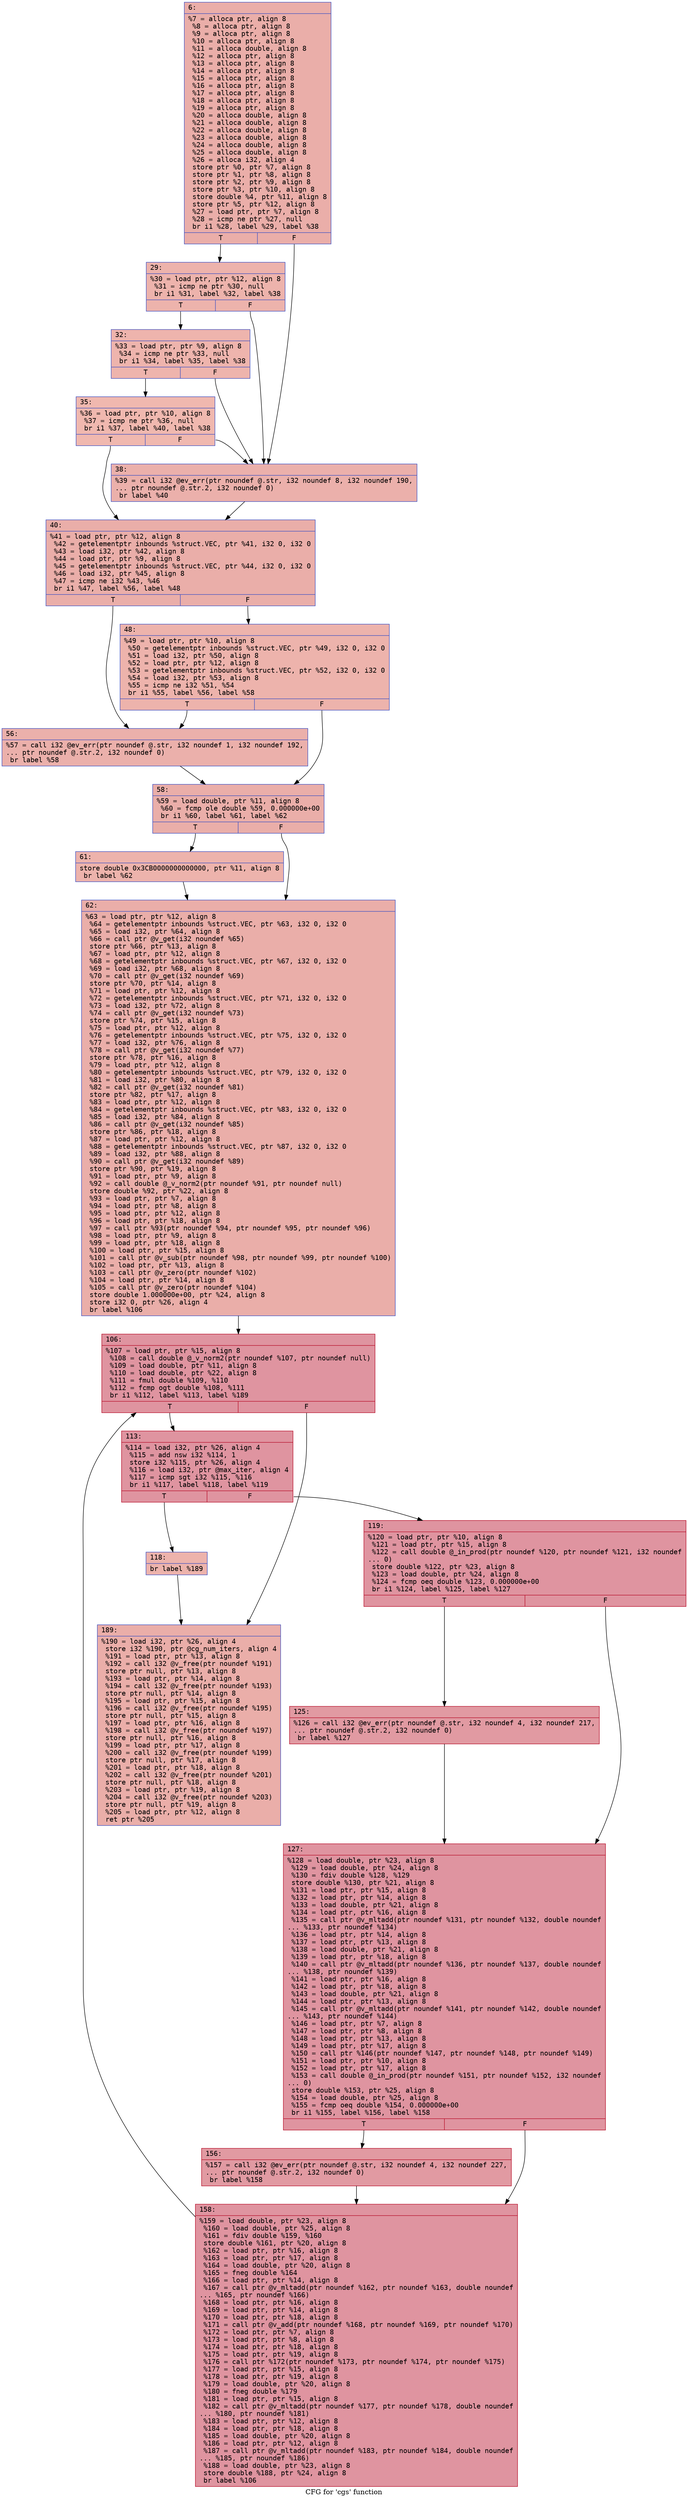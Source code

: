 digraph "CFG for 'cgs' function" {
	label="CFG for 'cgs' function";

	Node0x6000023ee710 [shape=record,color="#3d50c3ff", style=filled, fillcolor="#d0473d70" fontname="Courier",label="{6:\l|  %7 = alloca ptr, align 8\l  %8 = alloca ptr, align 8\l  %9 = alloca ptr, align 8\l  %10 = alloca ptr, align 8\l  %11 = alloca double, align 8\l  %12 = alloca ptr, align 8\l  %13 = alloca ptr, align 8\l  %14 = alloca ptr, align 8\l  %15 = alloca ptr, align 8\l  %16 = alloca ptr, align 8\l  %17 = alloca ptr, align 8\l  %18 = alloca ptr, align 8\l  %19 = alloca ptr, align 8\l  %20 = alloca double, align 8\l  %21 = alloca double, align 8\l  %22 = alloca double, align 8\l  %23 = alloca double, align 8\l  %24 = alloca double, align 8\l  %25 = alloca double, align 8\l  %26 = alloca i32, align 4\l  store ptr %0, ptr %7, align 8\l  store ptr %1, ptr %8, align 8\l  store ptr %2, ptr %9, align 8\l  store ptr %3, ptr %10, align 8\l  store double %4, ptr %11, align 8\l  store ptr %5, ptr %12, align 8\l  %27 = load ptr, ptr %7, align 8\l  %28 = icmp ne ptr %27, null\l  br i1 %28, label %29, label %38\l|{<s0>T|<s1>F}}"];
	Node0x6000023ee710:s0 -> Node0x6000023ee760[tooltip="6 -> 29\nProbability 62.50%" ];
	Node0x6000023ee710:s1 -> Node0x6000023ee850[tooltip="6 -> 38\nProbability 37.50%" ];
	Node0x6000023ee760 [shape=record,color="#3d50c3ff", style=filled, fillcolor="#d6524470" fontname="Courier",label="{29:\l|  %30 = load ptr, ptr %12, align 8\l  %31 = icmp ne ptr %30, null\l  br i1 %31, label %32, label %38\l|{<s0>T|<s1>F}}"];
	Node0x6000023ee760:s0 -> Node0x6000023ee7b0[tooltip="29 -> 32\nProbability 62.50%" ];
	Node0x6000023ee760:s1 -> Node0x6000023ee850[tooltip="29 -> 38\nProbability 37.50%" ];
	Node0x6000023ee7b0 [shape=record,color="#3d50c3ff", style=filled, fillcolor="#d8564670" fontname="Courier",label="{32:\l|  %33 = load ptr, ptr %9, align 8\l  %34 = icmp ne ptr %33, null\l  br i1 %34, label %35, label %38\l|{<s0>T|<s1>F}}"];
	Node0x6000023ee7b0:s0 -> Node0x6000023ee800[tooltip="32 -> 35\nProbability 62.50%" ];
	Node0x6000023ee7b0:s1 -> Node0x6000023ee850[tooltip="32 -> 38\nProbability 37.50%" ];
	Node0x6000023ee800 [shape=record,color="#3d50c3ff", style=filled, fillcolor="#dc5d4a70" fontname="Courier",label="{35:\l|  %36 = load ptr, ptr %10, align 8\l  %37 = icmp ne ptr %36, null\l  br i1 %37, label %40, label %38\l|{<s0>T|<s1>F}}"];
	Node0x6000023ee800:s0 -> Node0x6000023ee8a0[tooltip="35 -> 40\nProbability 62.50%" ];
	Node0x6000023ee800:s1 -> Node0x6000023ee850[tooltip="35 -> 38\nProbability 37.50%" ];
	Node0x6000023ee850 [shape=record,color="#3d50c3ff", style=filled, fillcolor="#d24b4070" fontname="Courier",label="{38:\l|  %39 = call i32 @ev_err(ptr noundef @.str, i32 noundef 8, i32 noundef 190,\l... ptr noundef @.str.2, i32 noundef 0)\l  br label %40\l}"];
	Node0x6000023ee850 -> Node0x6000023ee8a0[tooltip="38 -> 40\nProbability 100.00%" ];
	Node0x6000023ee8a0 [shape=record,color="#3d50c3ff", style=filled, fillcolor="#d0473d70" fontname="Courier",label="{40:\l|  %41 = load ptr, ptr %12, align 8\l  %42 = getelementptr inbounds %struct.VEC, ptr %41, i32 0, i32 0\l  %43 = load i32, ptr %42, align 8\l  %44 = load ptr, ptr %9, align 8\l  %45 = getelementptr inbounds %struct.VEC, ptr %44, i32 0, i32 0\l  %46 = load i32, ptr %45, align 8\l  %47 = icmp ne i32 %43, %46\l  br i1 %47, label %56, label %48\l|{<s0>T|<s1>F}}"];
	Node0x6000023ee8a0:s0 -> Node0x6000023ee940[tooltip="40 -> 56\nProbability 50.00%" ];
	Node0x6000023ee8a0:s1 -> Node0x6000023ee8f0[tooltip="40 -> 48\nProbability 50.00%" ];
	Node0x6000023ee8f0 [shape=record,color="#3d50c3ff", style=filled, fillcolor="#d6524470" fontname="Courier",label="{48:\l|  %49 = load ptr, ptr %10, align 8\l  %50 = getelementptr inbounds %struct.VEC, ptr %49, i32 0, i32 0\l  %51 = load i32, ptr %50, align 8\l  %52 = load ptr, ptr %12, align 8\l  %53 = getelementptr inbounds %struct.VEC, ptr %52, i32 0, i32 0\l  %54 = load i32, ptr %53, align 8\l  %55 = icmp ne i32 %51, %54\l  br i1 %55, label %56, label %58\l|{<s0>T|<s1>F}}"];
	Node0x6000023ee8f0:s0 -> Node0x6000023ee940[tooltip="48 -> 56\nProbability 50.00%" ];
	Node0x6000023ee8f0:s1 -> Node0x6000023ee990[tooltip="48 -> 58\nProbability 50.00%" ];
	Node0x6000023ee940 [shape=record,color="#3d50c3ff", style=filled, fillcolor="#d24b4070" fontname="Courier",label="{56:\l|  %57 = call i32 @ev_err(ptr noundef @.str, i32 noundef 1, i32 noundef 192,\l... ptr noundef @.str.2, i32 noundef 0)\l  br label %58\l}"];
	Node0x6000023ee940 -> Node0x6000023ee990[tooltip="56 -> 58\nProbability 100.00%" ];
	Node0x6000023ee990 [shape=record,color="#3d50c3ff", style=filled, fillcolor="#d0473d70" fontname="Courier",label="{58:\l|  %59 = load double, ptr %11, align 8\l  %60 = fcmp ole double %59, 0.000000e+00\l  br i1 %60, label %61, label %62\l|{<s0>T|<s1>F}}"];
	Node0x6000023ee990:s0 -> Node0x6000023ee9e0[tooltip="58 -> 61\nProbability 50.00%" ];
	Node0x6000023ee990:s1 -> Node0x6000023eea30[tooltip="58 -> 62\nProbability 50.00%" ];
	Node0x6000023ee9e0 [shape=record,color="#3d50c3ff", style=filled, fillcolor="#d6524470" fontname="Courier",label="{61:\l|  store double 0x3CB0000000000000, ptr %11, align 8\l  br label %62\l}"];
	Node0x6000023ee9e0 -> Node0x6000023eea30[tooltip="61 -> 62\nProbability 100.00%" ];
	Node0x6000023eea30 [shape=record,color="#3d50c3ff", style=filled, fillcolor="#d0473d70" fontname="Courier",label="{62:\l|  %63 = load ptr, ptr %12, align 8\l  %64 = getelementptr inbounds %struct.VEC, ptr %63, i32 0, i32 0\l  %65 = load i32, ptr %64, align 8\l  %66 = call ptr @v_get(i32 noundef %65)\l  store ptr %66, ptr %13, align 8\l  %67 = load ptr, ptr %12, align 8\l  %68 = getelementptr inbounds %struct.VEC, ptr %67, i32 0, i32 0\l  %69 = load i32, ptr %68, align 8\l  %70 = call ptr @v_get(i32 noundef %69)\l  store ptr %70, ptr %14, align 8\l  %71 = load ptr, ptr %12, align 8\l  %72 = getelementptr inbounds %struct.VEC, ptr %71, i32 0, i32 0\l  %73 = load i32, ptr %72, align 8\l  %74 = call ptr @v_get(i32 noundef %73)\l  store ptr %74, ptr %15, align 8\l  %75 = load ptr, ptr %12, align 8\l  %76 = getelementptr inbounds %struct.VEC, ptr %75, i32 0, i32 0\l  %77 = load i32, ptr %76, align 8\l  %78 = call ptr @v_get(i32 noundef %77)\l  store ptr %78, ptr %16, align 8\l  %79 = load ptr, ptr %12, align 8\l  %80 = getelementptr inbounds %struct.VEC, ptr %79, i32 0, i32 0\l  %81 = load i32, ptr %80, align 8\l  %82 = call ptr @v_get(i32 noundef %81)\l  store ptr %82, ptr %17, align 8\l  %83 = load ptr, ptr %12, align 8\l  %84 = getelementptr inbounds %struct.VEC, ptr %83, i32 0, i32 0\l  %85 = load i32, ptr %84, align 8\l  %86 = call ptr @v_get(i32 noundef %85)\l  store ptr %86, ptr %18, align 8\l  %87 = load ptr, ptr %12, align 8\l  %88 = getelementptr inbounds %struct.VEC, ptr %87, i32 0, i32 0\l  %89 = load i32, ptr %88, align 8\l  %90 = call ptr @v_get(i32 noundef %89)\l  store ptr %90, ptr %19, align 8\l  %91 = load ptr, ptr %9, align 8\l  %92 = call double @_v_norm2(ptr noundef %91, ptr noundef null)\l  store double %92, ptr %22, align 8\l  %93 = load ptr, ptr %7, align 8\l  %94 = load ptr, ptr %8, align 8\l  %95 = load ptr, ptr %12, align 8\l  %96 = load ptr, ptr %18, align 8\l  %97 = call ptr %93(ptr noundef %94, ptr noundef %95, ptr noundef %96)\l  %98 = load ptr, ptr %9, align 8\l  %99 = load ptr, ptr %18, align 8\l  %100 = load ptr, ptr %15, align 8\l  %101 = call ptr @v_sub(ptr noundef %98, ptr noundef %99, ptr noundef %100)\l  %102 = load ptr, ptr %13, align 8\l  %103 = call ptr @v_zero(ptr noundef %102)\l  %104 = load ptr, ptr %14, align 8\l  %105 = call ptr @v_zero(ptr noundef %104)\l  store double 1.000000e+00, ptr %24, align 8\l  store i32 0, ptr %26, align 4\l  br label %106\l}"];
	Node0x6000023eea30 -> Node0x6000023eea80[tooltip="62 -> 106\nProbability 100.00%" ];
	Node0x6000023eea80 [shape=record,color="#b70d28ff", style=filled, fillcolor="#b70d2870" fontname="Courier",label="{106:\l|  %107 = load ptr, ptr %15, align 8\l  %108 = call double @_v_norm2(ptr noundef %107, ptr noundef null)\l  %109 = load double, ptr %11, align 8\l  %110 = load double, ptr %22, align 8\l  %111 = fmul double %109, %110\l  %112 = fcmp ogt double %108, %111\l  br i1 %112, label %113, label %189\l|{<s0>T|<s1>F}}"];
	Node0x6000023eea80:s0 -> Node0x6000023eead0[tooltip="106 -> 113\nProbability 96.88%" ];
	Node0x6000023eea80:s1 -> Node0x6000023eed00[tooltip="106 -> 189\nProbability 3.12%" ];
	Node0x6000023eead0 [shape=record,color="#b70d28ff", style=filled, fillcolor="#b70d2870" fontname="Courier",label="{113:\l|  %114 = load i32, ptr %26, align 4\l  %115 = add nsw i32 %114, 1\l  store i32 %115, ptr %26, align 4\l  %116 = load i32, ptr @max_iter, align 4\l  %117 = icmp sgt i32 %115, %116\l  br i1 %117, label %118, label %119\l|{<s0>T|<s1>F}}"];
	Node0x6000023eead0:s0 -> Node0x6000023eeb20[tooltip="113 -> 118\nProbability 3.12%" ];
	Node0x6000023eead0:s1 -> Node0x6000023eeb70[tooltip="113 -> 119\nProbability 96.88%" ];
	Node0x6000023eeb20 [shape=record,color="#3d50c3ff", style=filled, fillcolor="#d6524470" fontname="Courier",label="{118:\l|  br label %189\l}"];
	Node0x6000023eeb20 -> Node0x6000023eed00[tooltip="118 -> 189\nProbability 100.00%" ];
	Node0x6000023eeb70 [shape=record,color="#b70d28ff", style=filled, fillcolor="#b70d2870" fontname="Courier",label="{119:\l|  %120 = load ptr, ptr %10, align 8\l  %121 = load ptr, ptr %15, align 8\l  %122 = call double @_in_prod(ptr noundef %120, ptr noundef %121, i32 noundef\l... 0)\l  store double %122, ptr %23, align 8\l  %123 = load double, ptr %24, align 8\l  %124 = fcmp oeq double %123, 0.000000e+00\l  br i1 %124, label %125, label %127\l|{<s0>T|<s1>F}}"];
	Node0x6000023eeb70:s0 -> Node0x6000023eebc0[tooltip="119 -> 125\nProbability 62.50%" ];
	Node0x6000023eeb70:s1 -> Node0x6000023eec10[tooltip="119 -> 127\nProbability 37.50%" ];
	Node0x6000023eebc0 [shape=record,color="#b70d28ff", style=filled, fillcolor="#bb1b2c70" fontname="Courier",label="{125:\l|  %126 = call i32 @ev_err(ptr noundef @.str, i32 noundef 4, i32 noundef 217,\l... ptr noundef @.str.2, i32 noundef 0)\l  br label %127\l}"];
	Node0x6000023eebc0 -> Node0x6000023eec10[tooltip="125 -> 127\nProbability 100.00%" ];
	Node0x6000023eec10 [shape=record,color="#b70d28ff", style=filled, fillcolor="#b70d2870" fontname="Courier",label="{127:\l|  %128 = load double, ptr %23, align 8\l  %129 = load double, ptr %24, align 8\l  %130 = fdiv double %128, %129\l  store double %130, ptr %21, align 8\l  %131 = load ptr, ptr %15, align 8\l  %132 = load ptr, ptr %14, align 8\l  %133 = load double, ptr %21, align 8\l  %134 = load ptr, ptr %16, align 8\l  %135 = call ptr @v_mltadd(ptr noundef %131, ptr noundef %132, double noundef\l... %133, ptr noundef %134)\l  %136 = load ptr, ptr %14, align 8\l  %137 = load ptr, ptr %13, align 8\l  %138 = load double, ptr %21, align 8\l  %139 = load ptr, ptr %18, align 8\l  %140 = call ptr @v_mltadd(ptr noundef %136, ptr noundef %137, double noundef\l... %138, ptr noundef %139)\l  %141 = load ptr, ptr %16, align 8\l  %142 = load ptr, ptr %18, align 8\l  %143 = load double, ptr %21, align 8\l  %144 = load ptr, ptr %13, align 8\l  %145 = call ptr @v_mltadd(ptr noundef %141, ptr noundef %142, double noundef\l... %143, ptr noundef %144)\l  %146 = load ptr, ptr %7, align 8\l  %147 = load ptr, ptr %8, align 8\l  %148 = load ptr, ptr %13, align 8\l  %149 = load ptr, ptr %17, align 8\l  %150 = call ptr %146(ptr noundef %147, ptr noundef %148, ptr noundef %149)\l  %151 = load ptr, ptr %10, align 8\l  %152 = load ptr, ptr %17, align 8\l  %153 = call double @_in_prod(ptr noundef %151, ptr noundef %152, i32 noundef\l... 0)\l  store double %153, ptr %25, align 8\l  %154 = load double, ptr %25, align 8\l  %155 = fcmp oeq double %154, 0.000000e+00\l  br i1 %155, label %156, label %158\l|{<s0>T|<s1>F}}"];
	Node0x6000023eec10:s0 -> Node0x6000023eec60[tooltip="127 -> 156\nProbability 62.50%" ];
	Node0x6000023eec10:s1 -> Node0x6000023eecb0[tooltip="127 -> 158\nProbability 37.50%" ];
	Node0x6000023eec60 [shape=record,color="#b70d28ff", style=filled, fillcolor="#bb1b2c70" fontname="Courier",label="{156:\l|  %157 = call i32 @ev_err(ptr noundef @.str, i32 noundef 4, i32 noundef 227,\l... ptr noundef @.str.2, i32 noundef 0)\l  br label %158\l}"];
	Node0x6000023eec60 -> Node0x6000023eecb0[tooltip="156 -> 158\nProbability 100.00%" ];
	Node0x6000023eecb0 [shape=record,color="#b70d28ff", style=filled, fillcolor="#b70d2870" fontname="Courier",label="{158:\l|  %159 = load double, ptr %23, align 8\l  %160 = load double, ptr %25, align 8\l  %161 = fdiv double %159, %160\l  store double %161, ptr %20, align 8\l  %162 = load ptr, ptr %16, align 8\l  %163 = load ptr, ptr %17, align 8\l  %164 = load double, ptr %20, align 8\l  %165 = fneg double %164\l  %166 = load ptr, ptr %14, align 8\l  %167 = call ptr @v_mltadd(ptr noundef %162, ptr noundef %163, double noundef\l... %165, ptr noundef %166)\l  %168 = load ptr, ptr %16, align 8\l  %169 = load ptr, ptr %14, align 8\l  %170 = load ptr, ptr %18, align 8\l  %171 = call ptr @v_add(ptr noundef %168, ptr noundef %169, ptr noundef %170)\l  %172 = load ptr, ptr %7, align 8\l  %173 = load ptr, ptr %8, align 8\l  %174 = load ptr, ptr %18, align 8\l  %175 = load ptr, ptr %19, align 8\l  %176 = call ptr %172(ptr noundef %173, ptr noundef %174, ptr noundef %175)\l  %177 = load ptr, ptr %15, align 8\l  %178 = load ptr, ptr %19, align 8\l  %179 = load double, ptr %20, align 8\l  %180 = fneg double %179\l  %181 = load ptr, ptr %15, align 8\l  %182 = call ptr @v_mltadd(ptr noundef %177, ptr noundef %178, double noundef\l... %180, ptr noundef %181)\l  %183 = load ptr, ptr %12, align 8\l  %184 = load ptr, ptr %18, align 8\l  %185 = load double, ptr %20, align 8\l  %186 = load ptr, ptr %12, align 8\l  %187 = call ptr @v_mltadd(ptr noundef %183, ptr noundef %184, double noundef\l... %185, ptr noundef %186)\l  %188 = load double, ptr %23, align 8\l  store double %188, ptr %24, align 8\l  br label %106\l}"];
	Node0x6000023eecb0 -> Node0x6000023eea80[tooltip="158 -> 106\nProbability 100.00%" ];
	Node0x6000023eed00 [shape=record,color="#3d50c3ff", style=filled, fillcolor="#d0473d70" fontname="Courier",label="{189:\l|  %190 = load i32, ptr %26, align 4\l  store i32 %190, ptr @cg_num_iters, align 4\l  %191 = load ptr, ptr %13, align 8\l  %192 = call i32 @v_free(ptr noundef %191)\l  store ptr null, ptr %13, align 8\l  %193 = load ptr, ptr %14, align 8\l  %194 = call i32 @v_free(ptr noundef %193)\l  store ptr null, ptr %14, align 8\l  %195 = load ptr, ptr %15, align 8\l  %196 = call i32 @v_free(ptr noundef %195)\l  store ptr null, ptr %15, align 8\l  %197 = load ptr, ptr %16, align 8\l  %198 = call i32 @v_free(ptr noundef %197)\l  store ptr null, ptr %16, align 8\l  %199 = load ptr, ptr %17, align 8\l  %200 = call i32 @v_free(ptr noundef %199)\l  store ptr null, ptr %17, align 8\l  %201 = load ptr, ptr %18, align 8\l  %202 = call i32 @v_free(ptr noundef %201)\l  store ptr null, ptr %18, align 8\l  %203 = load ptr, ptr %19, align 8\l  %204 = call i32 @v_free(ptr noundef %203)\l  store ptr null, ptr %19, align 8\l  %205 = load ptr, ptr %12, align 8\l  ret ptr %205\l}"];
}
